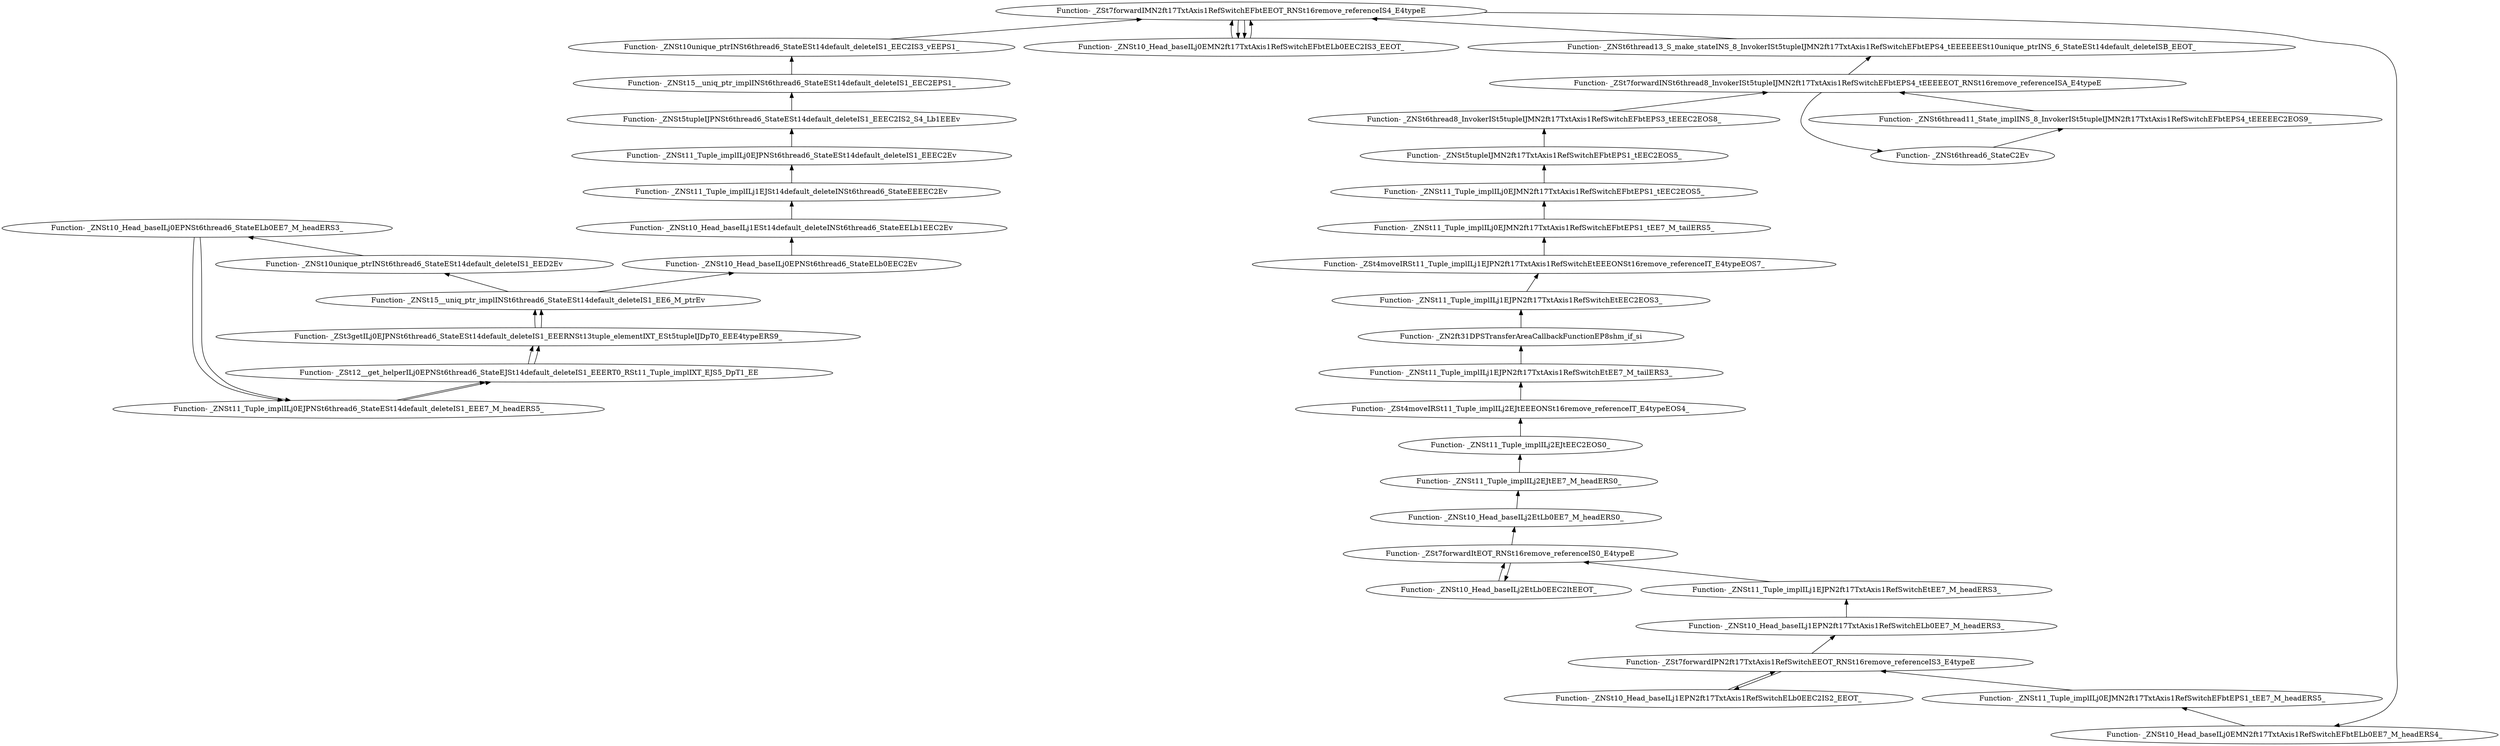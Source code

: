 digraph {
	"Function- _ZNSt10_Head_baseILj0EPNSt6thread6_StateELb0EE7_M_headERS3_"
	"Function- _ZNSt11_Tuple_implILj0EJPNSt6thread6_StateESt14default_deleteIS1_EEE7_M_headERS5_"
	"Function- _ZNSt11_Tuple_implILj0EJPNSt6thread6_StateESt14default_deleteIS1_EEE7_M_headERS5_" -> "Function- _ZNSt10_Head_baseILj0EPNSt6thread6_StateELb0EE7_M_headERS3_" [dir=back]
	"Function- _ZSt12__get_helperILj0EPNSt6thread6_StateEJSt14default_deleteIS1_EEERT0_RSt11_Tuple_implIXT_EJS5_DpT1_EE"
	"Function- _ZSt12__get_helperILj0EPNSt6thread6_StateEJSt14default_deleteIS1_EEERT0_RSt11_Tuple_implIXT_EJS5_DpT1_EE" -> "Function- _ZNSt11_Tuple_implILj0EJPNSt6thread6_StateESt14default_deleteIS1_EEE7_M_headERS5_" [dir=back]
	"Function- _ZSt3getILj0EJPNSt6thread6_StateESt14default_deleteIS1_EEERNSt13tuple_elementIXT_ESt5tupleIJDpT0_EEE4typeERS9_"
	"Function- _ZSt3getILj0EJPNSt6thread6_StateESt14default_deleteIS1_EEERNSt13tuple_elementIXT_ESt5tupleIJDpT0_EEE4typeERS9_" -> "Function- _ZSt12__get_helperILj0EPNSt6thread6_StateEJSt14default_deleteIS1_EEERT0_RSt11_Tuple_implIXT_EJS5_DpT1_EE" [dir=back]
	"Function- _ZNSt15__uniq_ptr_implINSt6thread6_StateESt14default_deleteIS1_EE6_M_ptrEv"
	"Function- _ZNSt15__uniq_ptr_implINSt6thread6_StateESt14default_deleteIS1_EE6_M_ptrEv" -> "Function- _ZSt3getILj0EJPNSt6thread6_StateESt14default_deleteIS1_EEERNSt13tuple_elementIXT_ESt5tupleIJDpT0_EEE4typeERS9_" [dir=back]
	"Function- _ZNSt10unique_ptrINSt6thread6_StateESt14default_deleteIS1_EED2Ev"
	"Function- _ZNSt10unique_ptrINSt6thread6_StateESt14default_deleteIS1_EED2Ev" -> "Function- _ZNSt15__uniq_ptr_implINSt6thread6_StateESt14default_deleteIS1_EE6_M_ptrEv" [dir=back]
	"Function- _ZNSt10_Head_baseILj0EPNSt6thread6_StateELb0EE7_M_headERS3_"
	"Function- _ZNSt10_Head_baseILj0EPNSt6thread6_StateELb0EE7_M_headERS3_" -> "Function- _ZNSt10unique_ptrINSt6thread6_StateESt14default_deleteIS1_EED2Ev" [dir=back]
	"Function- _ZNSt11_Tuple_implILj0EJPNSt6thread6_StateESt14default_deleteIS1_EEE7_M_headERS5_"
	"Function- _ZNSt11_Tuple_implILj0EJPNSt6thread6_StateESt14default_deleteIS1_EEE7_M_headERS5_" -> "Function- _ZNSt10_Head_baseILj0EPNSt6thread6_StateELb0EE7_M_headERS3_" [dir=back]
	"Function- _ZSt12__get_helperILj0EPNSt6thread6_StateEJSt14default_deleteIS1_EEERT0_RSt11_Tuple_implIXT_EJS5_DpT1_EE"
	"Function- _ZSt12__get_helperILj0EPNSt6thread6_StateEJSt14default_deleteIS1_EEERT0_RSt11_Tuple_implIXT_EJS5_DpT1_EE" -> "Function- _ZNSt11_Tuple_implILj0EJPNSt6thread6_StateESt14default_deleteIS1_EEE7_M_headERS5_" [dir=back]
	"Function- _ZSt3getILj0EJPNSt6thread6_StateESt14default_deleteIS1_EEERNSt13tuple_elementIXT_ESt5tupleIJDpT0_EEE4typeERS9_"
	"Function- _ZSt3getILj0EJPNSt6thread6_StateESt14default_deleteIS1_EEERNSt13tuple_elementIXT_ESt5tupleIJDpT0_EEE4typeERS9_" -> "Function- _ZSt12__get_helperILj0EPNSt6thread6_StateEJSt14default_deleteIS1_EEERT0_RSt11_Tuple_implIXT_EJS5_DpT1_EE" [dir=back]
	"Function- _ZNSt15__uniq_ptr_implINSt6thread6_StateESt14default_deleteIS1_EE6_M_ptrEv"
	"Function- _ZNSt15__uniq_ptr_implINSt6thread6_StateESt14default_deleteIS1_EE6_M_ptrEv" -> "Function- _ZSt3getILj0EJPNSt6thread6_StateESt14default_deleteIS1_EEERNSt13tuple_elementIXT_ESt5tupleIJDpT0_EEE4typeERS9_" [dir=back]
	"Function- _ZNSt10_Head_baseILj0EPNSt6thread6_StateELb0EEC2Ev"
	"Function- _ZNSt10_Head_baseILj0EPNSt6thread6_StateELb0EEC2Ev" -> "Function- _ZNSt15__uniq_ptr_implINSt6thread6_StateESt14default_deleteIS1_EE6_M_ptrEv" [dir=back]
	"Function- _ZNSt10_Head_baseILj1ESt14default_deleteINSt6thread6_StateEELb1EEC2Ev"
	"Function- _ZNSt10_Head_baseILj1ESt14default_deleteINSt6thread6_StateEELb1EEC2Ev" -> "Function- _ZNSt10_Head_baseILj0EPNSt6thread6_StateELb0EEC2Ev" [dir=back]
	"Function- _ZNSt11_Tuple_implILj1EJSt14default_deleteINSt6thread6_StateEEEEC2Ev"
	"Function- _ZNSt11_Tuple_implILj1EJSt14default_deleteINSt6thread6_StateEEEEC2Ev" -> "Function- _ZNSt10_Head_baseILj1ESt14default_deleteINSt6thread6_StateEELb1EEC2Ev" [dir=back]
	"Function- _ZNSt11_Tuple_implILj0EJPNSt6thread6_StateESt14default_deleteIS1_EEEC2Ev"
	"Function- _ZNSt11_Tuple_implILj0EJPNSt6thread6_StateESt14default_deleteIS1_EEEC2Ev" -> "Function- _ZNSt11_Tuple_implILj1EJSt14default_deleteINSt6thread6_StateEEEEC2Ev" [dir=back]
	"Function- _ZNSt5tupleIJPNSt6thread6_StateESt14default_deleteIS1_EEEC2IS2_S4_Lb1EEEv"
	"Function- _ZNSt5tupleIJPNSt6thread6_StateESt14default_deleteIS1_EEEC2IS2_S4_Lb1EEEv" -> "Function- _ZNSt11_Tuple_implILj0EJPNSt6thread6_StateESt14default_deleteIS1_EEEC2Ev" [dir=back]
	"Function- _ZNSt15__uniq_ptr_implINSt6thread6_StateESt14default_deleteIS1_EEC2EPS1_"
	"Function- _ZNSt15__uniq_ptr_implINSt6thread6_StateESt14default_deleteIS1_EEC2EPS1_" -> "Function- _ZNSt5tupleIJPNSt6thread6_StateESt14default_deleteIS1_EEEC2IS2_S4_Lb1EEEv" [dir=back]
	"Function- _ZNSt10unique_ptrINSt6thread6_StateESt14default_deleteIS1_EEC2IS3_vEEPS1_"
	"Function- _ZNSt10unique_ptrINSt6thread6_StateESt14default_deleteIS1_EEC2IS3_vEEPS1_" -> "Function- _ZNSt15__uniq_ptr_implINSt6thread6_StateESt14default_deleteIS1_EEC2EPS1_" [dir=back]
	"Function- _ZSt7forwardIMN2ft17TxtAxis1RefSwitchEFbtEEOT_RNSt16remove_referenceIS4_E4typeE"
	"Function- _ZSt7forwardIMN2ft17TxtAxis1RefSwitchEFbtEEOT_RNSt16remove_referenceIS4_E4typeE" -> "Function- _ZNSt10unique_ptrINSt6thread6_StateESt14default_deleteIS1_EEC2IS3_vEEPS1_" [dir=back]
	"Function- _ZNSt10_Head_baseILj0EMN2ft17TxtAxis1RefSwitchEFbtELb0EEC2IS3_EEOT_"
	"Function- _ZNSt10_Head_baseILj0EMN2ft17TxtAxis1RefSwitchEFbtELb0EEC2IS3_EEOT_" -> "Function- _ZSt7forwardIMN2ft17TxtAxis1RefSwitchEFbtEEOT_RNSt16remove_referenceIS4_E4typeE" [dir=back]
	"Function- _ZSt7forwardIMN2ft17TxtAxis1RefSwitchEFbtEEOT_RNSt16remove_referenceIS4_E4typeE"
	"Function- _ZSt7forwardIMN2ft17TxtAxis1RefSwitchEFbtEEOT_RNSt16remove_referenceIS4_E4typeE" -> "Function- _ZNSt10_Head_baseILj0EMN2ft17TxtAxis1RefSwitchEFbtELb0EEC2IS3_EEOT_" [dir=back]
	"Function- _ZNSt10_Head_baseILj0EMN2ft17TxtAxis1RefSwitchEFbtELb0EE7_M_headERS4_"
	"Function- _ZNSt10_Head_baseILj0EMN2ft17TxtAxis1RefSwitchEFbtELb0EE7_M_headERS4_" -> "Function- _ZSt7forwardIMN2ft17TxtAxis1RefSwitchEFbtEEOT_RNSt16remove_referenceIS4_E4typeE" [dir=back]
	"Function- _ZNSt11_Tuple_implILj0EJMN2ft17TxtAxis1RefSwitchEFbtEPS1_tEE7_M_headERS5_"
	"Function- _ZNSt11_Tuple_implILj0EJMN2ft17TxtAxis1RefSwitchEFbtEPS1_tEE7_M_headERS5_" -> "Function- _ZNSt10_Head_baseILj0EMN2ft17TxtAxis1RefSwitchEFbtELb0EE7_M_headERS4_" [dir=back]
	"Function- _ZSt7forwardIPN2ft17TxtAxis1RefSwitchEEOT_RNSt16remove_referenceIS3_E4typeE"
	"Function- _ZSt7forwardIPN2ft17TxtAxis1RefSwitchEEOT_RNSt16remove_referenceIS3_E4typeE" -> "Function- _ZNSt11_Tuple_implILj0EJMN2ft17TxtAxis1RefSwitchEFbtEPS1_tEE7_M_headERS5_" [dir=back]
	"Function- _ZNSt10_Head_baseILj1EPN2ft17TxtAxis1RefSwitchELb0EEC2IS2_EEOT_"
	"Function- _ZNSt10_Head_baseILj1EPN2ft17TxtAxis1RefSwitchELb0EEC2IS2_EEOT_" -> "Function- _ZSt7forwardIPN2ft17TxtAxis1RefSwitchEEOT_RNSt16remove_referenceIS3_E4typeE" [dir=back]
	"Function- _ZSt7forwardIPN2ft17TxtAxis1RefSwitchEEOT_RNSt16remove_referenceIS3_E4typeE"
	"Function- _ZSt7forwardIPN2ft17TxtAxis1RefSwitchEEOT_RNSt16remove_referenceIS3_E4typeE" -> "Function- _ZNSt10_Head_baseILj1EPN2ft17TxtAxis1RefSwitchELb0EEC2IS2_EEOT_" [dir=back]
	"Function- _ZNSt10_Head_baseILj1EPN2ft17TxtAxis1RefSwitchELb0EE7_M_headERS3_"
	"Function- _ZNSt10_Head_baseILj1EPN2ft17TxtAxis1RefSwitchELb0EE7_M_headERS3_" -> "Function- _ZSt7forwardIPN2ft17TxtAxis1RefSwitchEEOT_RNSt16remove_referenceIS3_E4typeE" [dir=back]
	"Function- _ZNSt11_Tuple_implILj1EJPN2ft17TxtAxis1RefSwitchEtEE7_M_headERS3_"
	"Function- _ZNSt11_Tuple_implILj1EJPN2ft17TxtAxis1RefSwitchEtEE7_M_headERS3_" -> "Function- _ZNSt10_Head_baseILj1EPN2ft17TxtAxis1RefSwitchELb0EE7_M_headERS3_" [dir=back]
	"Function- _ZSt7forwardItEOT_RNSt16remove_referenceIS0_E4typeE"
	"Function- _ZSt7forwardItEOT_RNSt16remove_referenceIS0_E4typeE" -> "Function- _ZNSt11_Tuple_implILj1EJPN2ft17TxtAxis1RefSwitchEtEE7_M_headERS3_" [dir=back]
	"Function- _ZNSt10_Head_baseILj2EtLb0EEC2ItEEOT_"
	"Function- _ZNSt10_Head_baseILj2EtLb0EEC2ItEEOT_" -> "Function- _ZSt7forwardItEOT_RNSt16remove_referenceIS0_E4typeE" [dir=back]
	"Function- _ZSt7forwardItEOT_RNSt16remove_referenceIS0_E4typeE"
	"Function- _ZSt7forwardItEOT_RNSt16remove_referenceIS0_E4typeE" -> "Function- _ZNSt10_Head_baseILj2EtLb0EEC2ItEEOT_" [dir=back]
	"Function- _ZNSt10_Head_baseILj2EtLb0EE7_M_headERS0_"
	"Function- _ZNSt10_Head_baseILj2EtLb0EE7_M_headERS0_" -> "Function- _ZSt7forwardItEOT_RNSt16remove_referenceIS0_E4typeE" [dir=back]
	"Function- _ZNSt11_Tuple_implILj2EJtEE7_M_headERS0_"
	"Function- _ZNSt11_Tuple_implILj2EJtEE7_M_headERS0_" -> "Function- _ZNSt10_Head_baseILj2EtLb0EE7_M_headERS0_" [dir=back]
	"Function- _ZNSt11_Tuple_implILj2EJtEEC2EOS0_"
	"Function- _ZNSt11_Tuple_implILj2EJtEEC2EOS0_" -> "Function- _ZNSt11_Tuple_implILj2EJtEE7_M_headERS0_" [dir=back]
	"Function- _ZSt4moveIRSt11_Tuple_implILj2EJtEEEONSt16remove_referenceIT_E4typeEOS4_"
	"Function- _ZSt4moveIRSt11_Tuple_implILj2EJtEEEONSt16remove_referenceIT_E4typeEOS4_" -> "Function- _ZNSt11_Tuple_implILj2EJtEEC2EOS0_" [dir=back]
	"Function- _ZNSt11_Tuple_implILj1EJPN2ft17TxtAxis1RefSwitchEtEE7_M_tailERS3_"
	"Function- _ZNSt11_Tuple_implILj1EJPN2ft17TxtAxis1RefSwitchEtEE7_M_tailERS3_" -> "Function- _ZSt4moveIRSt11_Tuple_implILj2EJtEEEONSt16remove_referenceIT_E4typeEOS4_" [dir=back]
	"Function- _ZN2ft31DPSTransferAreaCallbackFunctionEP8shm_if_si"
	"Function- _ZN2ft31DPSTransferAreaCallbackFunctionEP8shm_if_si" -> "Function- _ZNSt11_Tuple_implILj1EJPN2ft17TxtAxis1RefSwitchEtEE7_M_tailERS3_" [dir=back]
	"Function- _ZNSt11_Tuple_implILj1EJPN2ft17TxtAxis1RefSwitchEtEEC2EOS3_"
	"Function- _ZNSt11_Tuple_implILj1EJPN2ft17TxtAxis1RefSwitchEtEEC2EOS3_" -> "Function- _ZN2ft31DPSTransferAreaCallbackFunctionEP8shm_if_si" [dir=back]
	"Function- _ZSt4moveIRSt11_Tuple_implILj1EJPN2ft17TxtAxis1RefSwitchEtEEEONSt16remove_referenceIT_E4typeEOS7_"
	"Function- _ZSt4moveIRSt11_Tuple_implILj1EJPN2ft17TxtAxis1RefSwitchEtEEEONSt16remove_referenceIT_E4typeEOS7_" -> "Function- _ZNSt11_Tuple_implILj1EJPN2ft17TxtAxis1RefSwitchEtEEC2EOS3_" [dir=back]
	"Function- _ZNSt11_Tuple_implILj0EJMN2ft17TxtAxis1RefSwitchEFbtEPS1_tEE7_M_tailERS5_"
	"Function- _ZNSt11_Tuple_implILj0EJMN2ft17TxtAxis1RefSwitchEFbtEPS1_tEE7_M_tailERS5_" -> "Function- _ZSt4moveIRSt11_Tuple_implILj1EJPN2ft17TxtAxis1RefSwitchEtEEEONSt16remove_referenceIT_E4typeEOS7_" [dir=back]
	"Function- _ZNSt11_Tuple_implILj0EJMN2ft17TxtAxis1RefSwitchEFbtEPS1_tEEC2EOS5_"
	"Function- _ZNSt11_Tuple_implILj0EJMN2ft17TxtAxis1RefSwitchEFbtEPS1_tEEC2EOS5_" -> "Function- _ZNSt11_Tuple_implILj0EJMN2ft17TxtAxis1RefSwitchEFbtEPS1_tEE7_M_tailERS5_" [dir=back]
	"Function- _ZNSt5tupleIJMN2ft17TxtAxis1RefSwitchEFbtEPS1_tEEC2EOS5_"
	"Function- _ZNSt5tupleIJMN2ft17TxtAxis1RefSwitchEFbtEPS1_tEEC2EOS5_" -> "Function- _ZNSt11_Tuple_implILj0EJMN2ft17TxtAxis1RefSwitchEFbtEPS1_tEEC2EOS5_" [dir=back]
	"Function- _ZNSt6thread8_InvokerISt5tupleIJMN2ft17TxtAxis1RefSwitchEFbtEPS3_tEEEC2EOS8_"
	"Function- _ZNSt6thread8_InvokerISt5tupleIJMN2ft17TxtAxis1RefSwitchEFbtEPS3_tEEEC2EOS8_" -> "Function- _ZNSt5tupleIJMN2ft17TxtAxis1RefSwitchEFbtEPS1_tEEC2EOS5_" [dir=back]
	"Function- _ZSt7forwardINSt6thread8_InvokerISt5tupleIJMN2ft17TxtAxis1RefSwitchEFbtEPS4_tEEEEEOT_RNSt16remove_referenceISA_E4typeE"
	"Function- _ZSt7forwardINSt6thread8_InvokerISt5tupleIJMN2ft17TxtAxis1RefSwitchEFbtEPS4_tEEEEEOT_RNSt16remove_referenceISA_E4typeE" -> "Function- _ZNSt6thread8_InvokerISt5tupleIJMN2ft17TxtAxis1RefSwitchEFbtEPS3_tEEEC2EOS8_" [dir=back]
	"Function- _ZNSt6thread6_StateC2Ev"
	"Function- _ZNSt6thread6_StateC2Ev" -> "Function- _ZSt7forwardINSt6thread8_InvokerISt5tupleIJMN2ft17TxtAxis1RefSwitchEFbtEPS4_tEEEEEOT_RNSt16remove_referenceISA_E4typeE" [dir=back]
	"Function- _ZNSt6thread11_State_implINS_8_InvokerISt5tupleIJMN2ft17TxtAxis1RefSwitchEFbtEPS4_tEEEEEC2EOS9_"
	"Function- _ZNSt6thread11_State_implINS_8_InvokerISt5tupleIJMN2ft17TxtAxis1RefSwitchEFbtEPS4_tEEEEEC2EOS9_" -> "Function- _ZNSt6thread6_StateC2Ev" [dir=back]
	"Function- _ZSt7forwardINSt6thread8_InvokerISt5tupleIJMN2ft17TxtAxis1RefSwitchEFbtEPS4_tEEEEEOT_RNSt16remove_referenceISA_E4typeE"
	"Function- _ZSt7forwardINSt6thread8_InvokerISt5tupleIJMN2ft17TxtAxis1RefSwitchEFbtEPS4_tEEEEEOT_RNSt16remove_referenceISA_E4typeE" -> "Function- _ZNSt6thread11_State_implINS_8_InvokerISt5tupleIJMN2ft17TxtAxis1RefSwitchEFbtEPS4_tEEEEEC2EOS9_" [dir=back]
	"Function- _ZNSt6thread13_S_make_stateINS_8_InvokerISt5tupleIJMN2ft17TxtAxis1RefSwitchEFbtEPS4_tEEEEEESt10unique_ptrINS_6_StateESt14default_deleteISB_EEOT_"
	"Function- _ZNSt6thread13_S_make_stateINS_8_InvokerISt5tupleIJMN2ft17TxtAxis1RefSwitchEFbtEPS4_tEEEEEESt10unique_ptrINS_6_StateESt14default_deleteISB_EEOT_" -> "Function- _ZSt7forwardINSt6thread8_InvokerISt5tupleIJMN2ft17TxtAxis1RefSwitchEFbtEPS4_tEEEEEOT_RNSt16remove_referenceISA_E4typeE" [dir=back]
	"Function- _ZSt7forwardIMN2ft17TxtAxis1RefSwitchEFbtEEOT_RNSt16remove_referenceIS4_E4typeE"
	"Function- _ZSt7forwardIMN2ft17TxtAxis1RefSwitchEFbtEEOT_RNSt16remove_referenceIS4_E4typeE" -> "Function- _ZNSt6thread13_S_make_stateINS_8_InvokerISt5tupleIJMN2ft17TxtAxis1RefSwitchEFbtEPS4_tEEEEEESt10unique_ptrINS_6_StateESt14default_deleteISB_EEOT_" [dir=back]
	"Function- _ZNSt10_Head_baseILj0EMN2ft17TxtAxis1RefSwitchEFbtELb0EEC2IS3_EEOT_"
	"Function- _ZNSt10_Head_baseILj0EMN2ft17TxtAxis1RefSwitchEFbtELb0EEC2IS3_EEOT_" -> "Function- _ZSt7forwardIMN2ft17TxtAxis1RefSwitchEFbtEEOT_RNSt16remove_referenceIS4_E4typeE" [dir=back]
	"Function- _ZSt7forwardIMN2ft17TxtAxis1RefSwitchEFbtEEOT_RNSt16remove_referenceIS4_E4typeE"
	"Function- _ZSt7forwardIMN2ft17TxtAxis1RefSwitchEFbtEEOT_RNSt16remove_referenceIS4_E4typeE" -> "Function- _ZNSt10_Head_baseILj0EMN2ft17TxtAxis1RefSwitchEFbtELb0EEC2IS3_EEOT_" [dir=back]
}
